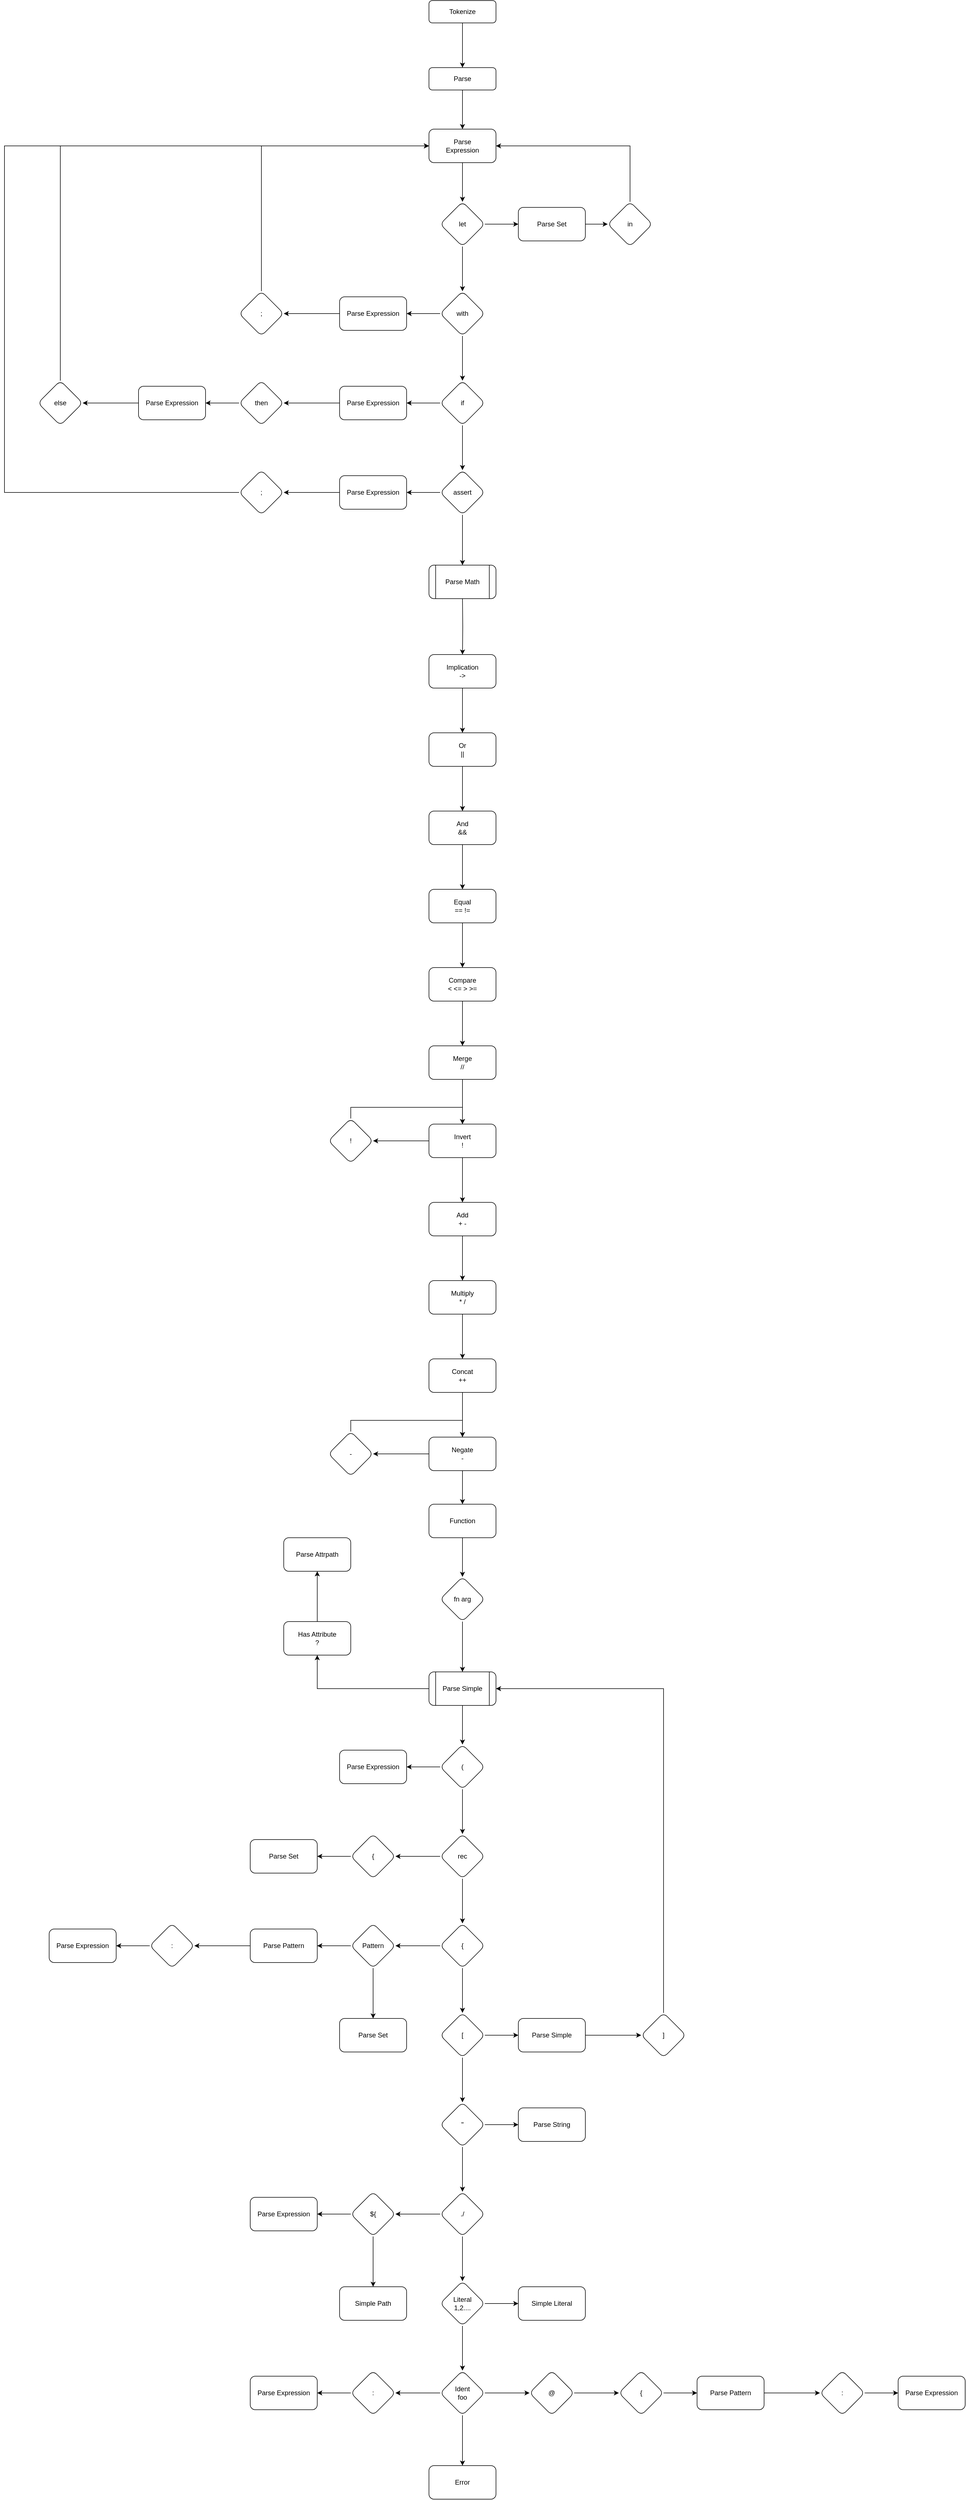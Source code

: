 <mxfile version="20.8.23" type="github">
  <diagram id="C5RBs43oDa-KdzZeNtuy" name="Page-1">
    <mxGraphModel dx="4924" dy="2511" grid="1" gridSize="10" guides="1" tooltips="1" connect="1" arrows="1" fold="1" page="1" pageScale="1" pageWidth="827" pageHeight="1169" math="0" shadow="0">
      <root>
        <mxCell id="WIyWlLk6GJQsqaUBKTNV-0" />
        <mxCell id="WIyWlLk6GJQsqaUBKTNV-1" parent="WIyWlLk6GJQsqaUBKTNV-0" />
        <mxCell id="OAtfLoV_w9L5yR1JuEwu-3" value="" style="edgeStyle=orthogonalEdgeStyle;rounded=0;orthogonalLoop=1;jettySize=auto;html=1;" edge="1" parent="WIyWlLk6GJQsqaUBKTNV-1" source="WIyWlLk6GJQsqaUBKTNV-3" target="OAtfLoV_w9L5yR1JuEwu-2">
          <mxGeometry relative="1" as="geometry" />
        </mxCell>
        <mxCell id="WIyWlLk6GJQsqaUBKTNV-3" value="Tokenize" style="rounded=1;whiteSpace=wrap;html=1;fontSize=12;glass=0;strokeWidth=1;shadow=0;" parent="WIyWlLk6GJQsqaUBKTNV-1" vertex="1">
          <mxGeometry x="160" y="80" width="120" height="40" as="geometry" />
        </mxCell>
        <mxCell id="OAtfLoV_w9L5yR1JuEwu-5" value="" style="edgeStyle=orthogonalEdgeStyle;rounded=0;orthogonalLoop=1;jettySize=auto;html=1;" edge="1" parent="WIyWlLk6GJQsqaUBKTNV-1" source="OAtfLoV_w9L5yR1JuEwu-2" target="OAtfLoV_w9L5yR1JuEwu-4">
          <mxGeometry relative="1" as="geometry" />
        </mxCell>
        <mxCell id="OAtfLoV_w9L5yR1JuEwu-2" value="Parse" style="rounded=1;whiteSpace=wrap;html=1;fontSize=12;glass=0;strokeWidth=1;shadow=0;" vertex="1" parent="WIyWlLk6GJQsqaUBKTNV-1">
          <mxGeometry x="160" y="200" width="120" height="40" as="geometry" />
        </mxCell>
        <mxCell id="OAtfLoV_w9L5yR1JuEwu-13" value="" style="edgeStyle=orthogonalEdgeStyle;rounded=0;orthogonalLoop=1;jettySize=auto;html=1;" edge="1" parent="WIyWlLk6GJQsqaUBKTNV-1" source="OAtfLoV_w9L5yR1JuEwu-4" target="OAtfLoV_w9L5yR1JuEwu-12">
          <mxGeometry relative="1" as="geometry" />
        </mxCell>
        <mxCell id="OAtfLoV_w9L5yR1JuEwu-4" value="&lt;div&gt;Parse &lt;br&gt;&lt;/div&gt;&lt;div&gt;Expression&lt;/div&gt;" style="rounded=1;whiteSpace=wrap;html=1;glass=0;strokeWidth=1;shadow=0;" vertex="1" parent="WIyWlLk6GJQsqaUBKTNV-1">
          <mxGeometry x="160" y="310" width="120" height="60" as="geometry" />
        </mxCell>
        <mxCell id="OAtfLoV_w9L5yR1JuEwu-15" value="" style="edgeStyle=orthogonalEdgeStyle;rounded=0;orthogonalLoop=1;jettySize=auto;html=1;" edge="1" parent="WIyWlLk6GJQsqaUBKTNV-1" source="OAtfLoV_w9L5yR1JuEwu-12" target="OAtfLoV_w9L5yR1JuEwu-14">
          <mxGeometry relative="1" as="geometry" />
        </mxCell>
        <mxCell id="OAtfLoV_w9L5yR1JuEwu-22" value="" style="edgeStyle=orthogonalEdgeStyle;rounded=0;orthogonalLoop=1;jettySize=auto;html=1;" edge="1" parent="WIyWlLk6GJQsqaUBKTNV-1" source="OAtfLoV_w9L5yR1JuEwu-12" target="OAtfLoV_w9L5yR1JuEwu-21">
          <mxGeometry relative="1" as="geometry" />
        </mxCell>
        <mxCell id="OAtfLoV_w9L5yR1JuEwu-12" value="let" style="rhombus;whiteSpace=wrap;html=1;rounded=1;glass=0;strokeWidth=1;shadow=0;" vertex="1" parent="WIyWlLk6GJQsqaUBKTNV-1">
          <mxGeometry x="180" y="440" width="80" height="80" as="geometry" />
        </mxCell>
        <mxCell id="OAtfLoV_w9L5yR1JuEwu-17" value="" style="edgeStyle=orthogonalEdgeStyle;rounded=0;orthogonalLoop=1;jettySize=auto;html=1;" edge="1" parent="WIyWlLk6GJQsqaUBKTNV-1" source="OAtfLoV_w9L5yR1JuEwu-14" target="OAtfLoV_w9L5yR1JuEwu-16">
          <mxGeometry relative="1" as="geometry" />
        </mxCell>
        <mxCell id="OAtfLoV_w9L5yR1JuEwu-14" value="Parse Set" style="rounded=1;whiteSpace=wrap;html=1;glass=0;strokeWidth=1;shadow=0;" vertex="1" parent="WIyWlLk6GJQsqaUBKTNV-1">
          <mxGeometry x="320" y="450" width="120" height="60" as="geometry" />
        </mxCell>
        <mxCell id="OAtfLoV_w9L5yR1JuEwu-20" style="edgeStyle=orthogonalEdgeStyle;rounded=0;orthogonalLoop=1;jettySize=auto;html=1;entryX=1;entryY=0.5;entryDx=0;entryDy=0;" edge="1" parent="WIyWlLk6GJQsqaUBKTNV-1" source="OAtfLoV_w9L5yR1JuEwu-16" target="OAtfLoV_w9L5yR1JuEwu-4">
          <mxGeometry relative="1" as="geometry">
            <Array as="points">
              <mxPoint x="520" y="340" />
            </Array>
          </mxGeometry>
        </mxCell>
        <mxCell id="OAtfLoV_w9L5yR1JuEwu-16" value="in" style="rhombus;whiteSpace=wrap;html=1;rounded=1;glass=0;strokeWidth=1;shadow=0;" vertex="1" parent="WIyWlLk6GJQsqaUBKTNV-1">
          <mxGeometry x="480" y="440" width="80" height="80" as="geometry" />
        </mxCell>
        <mxCell id="OAtfLoV_w9L5yR1JuEwu-25" value="" style="edgeStyle=orthogonalEdgeStyle;rounded=0;orthogonalLoop=1;jettySize=auto;html=1;" edge="1" parent="WIyWlLk6GJQsqaUBKTNV-1" source="OAtfLoV_w9L5yR1JuEwu-21" target="OAtfLoV_w9L5yR1JuEwu-24">
          <mxGeometry relative="1" as="geometry" />
        </mxCell>
        <mxCell id="OAtfLoV_w9L5yR1JuEwu-30" value="" style="edgeStyle=orthogonalEdgeStyle;rounded=0;orthogonalLoop=1;jettySize=auto;html=1;" edge="1" parent="WIyWlLk6GJQsqaUBKTNV-1" source="OAtfLoV_w9L5yR1JuEwu-21" target="OAtfLoV_w9L5yR1JuEwu-29">
          <mxGeometry relative="1" as="geometry" />
        </mxCell>
        <mxCell id="OAtfLoV_w9L5yR1JuEwu-21" value="with" style="rhombus;whiteSpace=wrap;html=1;rounded=1;glass=0;strokeWidth=1;shadow=0;" vertex="1" parent="WIyWlLk6GJQsqaUBKTNV-1">
          <mxGeometry x="180" y="600" width="80" height="80" as="geometry" />
        </mxCell>
        <mxCell id="OAtfLoV_w9L5yR1JuEwu-27" value="" style="edgeStyle=orthogonalEdgeStyle;rounded=0;orthogonalLoop=1;jettySize=auto;html=1;" edge="1" parent="WIyWlLk6GJQsqaUBKTNV-1" source="OAtfLoV_w9L5yR1JuEwu-24" target="OAtfLoV_w9L5yR1JuEwu-26">
          <mxGeometry relative="1" as="geometry" />
        </mxCell>
        <mxCell id="OAtfLoV_w9L5yR1JuEwu-24" value="Parse Expression" style="rounded=1;whiteSpace=wrap;html=1;glass=0;strokeWidth=1;shadow=0;" vertex="1" parent="WIyWlLk6GJQsqaUBKTNV-1">
          <mxGeometry y="610" width="120" height="60" as="geometry" />
        </mxCell>
        <mxCell id="OAtfLoV_w9L5yR1JuEwu-28" style="edgeStyle=orthogonalEdgeStyle;rounded=0;orthogonalLoop=1;jettySize=auto;html=1;entryX=0;entryY=0.5;entryDx=0;entryDy=0;" edge="1" parent="WIyWlLk6GJQsqaUBKTNV-1" source="OAtfLoV_w9L5yR1JuEwu-26" target="OAtfLoV_w9L5yR1JuEwu-4">
          <mxGeometry relative="1" as="geometry">
            <Array as="points">
              <mxPoint x="-140" y="340" />
            </Array>
          </mxGeometry>
        </mxCell>
        <mxCell id="OAtfLoV_w9L5yR1JuEwu-26" value=";" style="rhombus;whiteSpace=wrap;html=1;rounded=1;glass=0;strokeWidth=1;shadow=0;" vertex="1" parent="WIyWlLk6GJQsqaUBKTNV-1">
          <mxGeometry x="-180" y="600" width="80" height="80" as="geometry" />
        </mxCell>
        <mxCell id="OAtfLoV_w9L5yR1JuEwu-32" value="" style="edgeStyle=orthogonalEdgeStyle;rounded=0;orthogonalLoop=1;jettySize=auto;html=1;" edge="1" parent="WIyWlLk6GJQsqaUBKTNV-1" source="OAtfLoV_w9L5yR1JuEwu-29" target="OAtfLoV_w9L5yR1JuEwu-31">
          <mxGeometry relative="1" as="geometry" />
        </mxCell>
        <mxCell id="OAtfLoV_w9L5yR1JuEwu-41" value="" style="edgeStyle=orthogonalEdgeStyle;rounded=0;orthogonalLoop=1;jettySize=auto;html=1;" edge="1" parent="WIyWlLk6GJQsqaUBKTNV-1" source="OAtfLoV_w9L5yR1JuEwu-29" target="OAtfLoV_w9L5yR1JuEwu-40">
          <mxGeometry relative="1" as="geometry" />
        </mxCell>
        <mxCell id="OAtfLoV_w9L5yR1JuEwu-29" value="if" style="rhombus;whiteSpace=wrap;html=1;rounded=1;glass=0;strokeWidth=1;shadow=0;" vertex="1" parent="WIyWlLk6GJQsqaUBKTNV-1">
          <mxGeometry x="180" y="760" width="80" height="80" as="geometry" />
        </mxCell>
        <mxCell id="OAtfLoV_w9L5yR1JuEwu-34" value="" style="edgeStyle=orthogonalEdgeStyle;rounded=0;orthogonalLoop=1;jettySize=auto;html=1;" edge="1" parent="WIyWlLk6GJQsqaUBKTNV-1" source="OAtfLoV_w9L5yR1JuEwu-31" target="OAtfLoV_w9L5yR1JuEwu-33">
          <mxGeometry relative="1" as="geometry" />
        </mxCell>
        <mxCell id="OAtfLoV_w9L5yR1JuEwu-31" value="Parse Expression" style="whiteSpace=wrap;html=1;rounded=1;glass=0;strokeWidth=1;shadow=0;" vertex="1" parent="WIyWlLk6GJQsqaUBKTNV-1">
          <mxGeometry y="770" width="120" height="60" as="geometry" />
        </mxCell>
        <mxCell id="OAtfLoV_w9L5yR1JuEwu-36" value="" style="edgeStyle=orthogonalEdgeStyle;rounded=0;orthogonalLoop=1;jettySize=auto;html=1;" edge="1" parent="WIyWlLk6GJQsqaUBKTNV-1" source="OAtfLoV_w9L5yR1JuEwu-33" target="OAtfLoV_w9L5yR1JuEwu-35">
          <mxGeometry relative="1" as="geometry" />
        </mxCell>
        <mxCell id="OAtfLoV_w9L5yR1JuEwu-33" value="then" style="rhombus;whiteSpace=wrap;html=1;rounded=1;glass=0;strokeWidth=1;shadow=0;" vertex="1" parent="WIyWlLk6GJQsqaUBKTNV-1">
          <mxGeometry x="-180" y="760" width="80" height="80" as="geometry" />
        </mxCell>
        <mxCell id="OAtfLoV_w9L5yR1JuEwu-38" value="" style="edgeStyle=orthogonalEdgeStyle;rounded=0;orthogonalLoop=1;jettySize=auto;html=1;" edge="1" parent="WIyWlLk6GJQsqaUBKTNV-1" source="OAtfLoV_w9L5yR1JuEwu-35" target="OAtfLoV_w9L5yR1JuEwu-37">
          <mxGeometry relative="1" as="geometry" />
        </mxCell>
        <mxCell id="OAtfLoV_w9L5yR1JuEwu-35" value="Parse Expression" style="rounded=1;whiteSpace=wrap;html=1;glass=0;strokeWidth=1;shadow=0;" vertex="1" parent="WIyWlLk6GJQsqaUBKTNV-1">
          <mxGeometry x="-360" y="770" width="120" height="60" as="geometry" />
        </mxCell>
        <mxCell id="OAtfLoV_w9L5yR1JuEwu-39" style="edgeStyle=orthogonalEdgeStyle;rounded=0;orthogonalLoop=1;jettySize=auto;html=1;entryX=0;entryY=0.5;entryDx=0;entryDy=0;" edge="1" parent="WIyWlLk6GJQsqaUBKTNV-1" source="OAtfLoV_w9L5yR1JuEwu-37" target="OAtfLoV_w9L5yR1JuEwu-4">
          <mxGeometry relative="1" as="geometry">
            <Array as="points">
              <mxPoint x="-500" y="340" />
            </Array>
          </mxGeometry>
        </mxCell>
        <mxCell id="OAtfLoV_w9L5yR1JuEwu-37" value="&lt;div&gt;else&lt;/div&gt;" style="rhombus;whiteSpace=wrap;html=1;rounded=1;glass=0;strokeWidth=1;shadow=0;" vertex="1" parent="WIyWlLk6GJQsqaUBKTNV-1">
          <mxGeometry x="-540" y="760" width="80" height="80" as="geometry" />
        </mxCell>
        <mxCell id="OAtfLoV_w9L5yR1JuEwu-43" value="" style="edgeStyle=orthogonalEdgeStyle;rounded=0;orthogonalLoop=1;jettySize=auto;html=1;" edge="1" parent="WIyWlLk6GJQsqaUBKTNV-1" source="OAtfLoV_w9L5yR1JuEwu-40" target="OAtfLoV_w9L5yR1JuEwu-42">
          <mxGeometry relative="1" as="geometry" />
        </mxCell>
        <mxCell id="OAtfLoV_w9L5yR1JuEwu-52" value="" style="edgeStyle=orthogonalEdgeStyle;rounded=0;orthogonalLoop=1;jettySize=auto;html=1;" edge="1" parent="WIyWlLk6GJQsqaUBKTNV-1" source="OAtfLoV_w9L5yR1JuEwu-40" target="OAtfLoV_w9L5yR1JuEwu-51">
          <mxGeometry relative="1" as="geometry" />
        </mxCell>
        <mxCell id="OAtfLoV_w9L5yR1JuEwu-40" value="assert" style="rhombus;whiteSpace=wrap;html=1;rounded=1;glass=0;strokeWidth=1;shadow=0;" vertex="1" parent="WIyWlLk6GJQsqaUBKTNV-1">
          <mxGeometry x="180" y="920" width="80" height="80" as="geometry" />
        </mxCell>
        <mxCell id="OAtfLoV_w9L5yR1JuEwu-45" value="" style="edgeStyle=orthogonalEdgeStyle;rounded=0;orthogonalLoop=1;jettySize=auto;html=1;" edge="1" parent="WIyWlLk6GJQsqaUBKTNV-1" source="OAtfLoV_w9L5yR1JuEwu-42" target="OAtfLoV_w9L5yR1JuEwu-44">
          <mxGeometry relative="1" as="geometry" />
        </mxCell>
        <mxCell id="OAtfLoV_w9L5yR1JuEwu-42" value="Parse Expression" style="whiteSpace=wrap;html=1;rounded=1;glass=0;strokeWidth=1;shadow=0;" vertex="1" parent="WIyWlLk6GJQsqaUBKTNV-1">
          <mxGeometry y="930" width="120" height="60" as="geometry" />
        </mxCell>
        <mxCell id="OAtfLoV_w9L5yR1JuEwu-46" style="edgeStyle=orthogonalEdgeStyle;rounded=0;orthogonalLoop=1;jettySize=auto;html=1;entryX=0;entryY=0.5;entryDx=0;entryDy=0;" edge="1" parent="WIyWlLk6GJQsqaUBKTNV-1" source="OAtfLoV_w9L5yR1JuEwu-44" target="OAtfLoV_w9L5yR1JuEwu-4">
          <mxGeometry relative="1" as="geometry">
            <Array as="points">
              <mxPoint x="-600" y="960" />
              <mxPoint x="-600" y="340" />
            </Array>
          </mxGeometry>
        </mxCell>
        <mxCell id="OAtfLoV_w9L5yR1JuEwu-44" value=";" style="rhombus;whiteSpace=wrap;html=1;rounded=1;glass=0;strokeWidth=1;shadow=0;" vertex="1" parent="WIyWlLk6GJQsqaUBKTNV-1">
          <mxGeometry x="-180" y="920" width="80" height="80" as="geometry" />
        </mxCell>
        <mxCell id="OAtfLoV_w9L5yR1JuEwu-50" value="" style="edgeStyle=orthogonalEdgeStyle;rounded=0;orthogonalLoop=1;jettySize=auto;html=1;" edge="1" parent="WIyWlLk6GJQsqaUBKTNV-1" target="OAtfLoV_w9L5yR1JuEwu-49">
          <mxGeometry relative="1" as="geometry">
            <mxPoint x="220" y="1150" as="sourcePoint" />
          </mxGeometry>
        </mxCell>
        <mxCell id="OAtfLoV_w9L5yR1JuEwu-54" value="" style="edgeStyle=orthogonalEdgeStyle;rounded=0;orthogonalLoop=1;jettySize=auto;html=1;" edge="1" parent="WIyWlLk6GJQsqaUBKTNV-1" source="OAtfLoV_w9L5yR1JuEwu-49" target="OAtfLoV_w9L5yR1JuEwu-53">
          <mxGeometry relative="1" as="geometry" />
        </mxCell>
        <mxCell id="OAtfLoV_w9L5yR1JuEwu-49" value="Implication&lt;br&gt;-&amp;gt;" style="whiteSpace=wrap;html=1;rounded=1;glass=0;strokeWidth=1;shadow=0;" vertex="1" parent="WIyWlLk6GJQsqaUBKTNV-1">
          <mxGeometry x="160" y="1250" width="120" height="60" as="geometry" />
        </mxCell>
        <mxCell id="OAtfLoV_w9L5yR1JuEwu-51" value="Parse Math" style="shape=process;whiteSpace=wrap;html=1;backgroundOutline=1;rounded=1;glass=0;strokeWidth=1;shadow=0;" vertex="1" parent="WIyWlLk6GJQsqaUBKTNV-1">
          <mxGeometry x="160" y="1090" width="120" height="60" as="geometry" />
        </mxCell>
        <mxCell id="OAtfLoV_w9L5yR1JuEwu-56" value="" style="edgeStyle=orthogonalEdgeStyle;rounded=0;orthogonalLoop=1;jettySize=auto;html=1;" edge="1" parent="WIyWlLk6GJQsqaUBKTNV-1" source="OAtfLoV_w9L5yR1JuEwu-53" target="OAtfLoV_w9L5yR1JuEwu-55">
          <mxGeometry relative="1" as="geometry" />
        </mxCell>
        <mxCell id="OAtfLoV_w9L5yR1JuEwu-53" value="Or&lt;br&gt;||" style="whiteSpace=wrap;html=1;rounded=1;glass=0;strokeWidth=1;shadow=0;" vertex="1" parent="WIyWlLk6GJQsqaUBKTNV-1">
          <mxGeometry x="160" y="1390" width="120" height="60" as="geometry" />
        </mxCell>
        <mxCell id="OAtfLoV_w9L5yR1JuEwu-58" value="" style="edgeStyle=orthogonalEdgeStyle;rounded=0;orthogonalLoop=1;jettySize=auto;html=1;" edge="1" parent="WIyWlLk6GJQsqaUBKTNV-1" source="OAtfLoV_w9L5yR1JuEwu-55" target="OAtfLoV_w9L5yR1JuEwu-57">
          <mxGeometry relative="1" as="geometry" />
        </mxCell>
        <mxCell id="OAtfLoV_w9L5yR1JuEwu-55" value="And&lt;br&gt;&amp;amp;&amp;amp;" style="whiteSpace=wrap;html=1;rounded=1;glass=0;strokeWidth=1;shadow=0;" vertex="1" parent="WIyWlLk6GJQsqaUBKTNV-1">
          <mxGeometry x="160" y="1530" width="120" height="60" as="geometry" />
        </mxCell>
        <mxCell id="OAtfLoV_w9L5yR1JuEwu-60" value="" style="edgeStyle=orthogonalEdgeStyle;rounded=0;orthogonalLoop=1;jettySize=auto;html=1;" edge="1" parent="WIyWlLk6GJQsqaUBKTNV-1" source="OAtfLoV_w9L5yR1JuEwu-57" target="OAtfLoV_w9L5yR1JuEwu-59">
          <mxGeometry relative="1" as="geometry" />
        </mxCell>
        <mxCell id="OAtfLoV_w9L5yR1JuEwu-57" value="Equal&lt;br&gt;== !=" style="whiteSpace=wrap;html=1;rounded=1;glass=0;strokeWidth=1;shadow=0;" vertex="1" parent="WIyWlLk6GJQsqaUBKTNV-1">
          <mxGeometry x="160" y="1670" width="120" height="60" as="geometry" />
        </mxCell>
        <mxCell id="OAtfLoV_w9L5yR1JuEwu-62" value="" style="edgeStyle=orthogonalEdgeStyle;rounded=0;orthogonalLoop=1;jettySize=auto;html=1;" edge="1" parent="WIyWlLk6GJQsqaUBKTNV-1" source="OAtfLoV_w9L5yR1JuEwu-59" target="OAtfLoV_w9L5yR1JuEwu-61">
          <mxGeometry relative="1" as="geometry" />
        </mxCell>
        <mxCell id="OAtfLoV_w9L5yR1JuEwu-59" value="&lt;div&gt;Compare&lt;/div&gt;&lt;div&gt;&amp;lt; &amp;lt;= &amp;gt; &amp;gt;=&lt;br&gt;&lt;/div&gt;" style="whiteSpace=wrap;html=1;rounded=1;glass=0;strokeWidth=1;shadow=0;" vertex="1" parent="WIyWlLk6GJQsqaUBKTNV-1">
          <mxGeometry x="160" y="1810" width="120" height="60" as="geometry" />
        </mxCell>
        <mxCell id="OAtfLoV_w9L5yR1JuEwu-64" value="" style="edgeStyle=orthogonalEdgeStyle;rounded=0;orthogonalLoop=1;jettySize=auto;html=1;" edge="1" parent="WIyWlLk6GJQsqaUBKTNV-1" source="OAtfLoV_w9L5yR1JuEwu-61" target="OAtfLoV_w9L5yR1JuEwu-63">
          <mxGeometry relative="1" as="geometry" />
        </mxCell>
        <mxCell id="OAtfLoV_w9L5yR1JuEwu-61" value="Merge&lt;br&gt;//" style="whiteSpace=wrap;html=1;rounded=1;glass=0;strokeWidth=1;shadow=0;" vertex="1" parent="WIyWlLk6GJQsqaUBKTNV-1">
          <mxGeometry x="160" y="1950" width="120" height="60" as="geometry" />
        </mxCell>
        <mxCell id="OAtfLoV_w9L5yR1JuEwu-66" value="" style="edgeStyle=orthogonalEdgeStyle;rounded=0;orthogonalLoop=1;jettySize=auto;html=1;" edge="1" parent="WIyWlLk6GJQsqaUBKTNV-1" source="OAtfLoV_w9L5yR1JuEwu-63" target="OAtfLoV_w9L5yR1JuEwu-65">
          <mxGeometry relative="1" as="geometry" />
        </mxCell>
        <mxCell id="OAtfLoV_w9L5yR1JuEwu-69" value="" style="edgeStyle=orthogonalEdgeStyle;rounded=0;orthogonalLoop=1;jettySize=auto;html=1;" edge="1" parent="WIyWlLk6GJQsqaUBKTNV-1" source="OAtfLoV_w9L5yR1JuEwu-63" target="OAtfLoV_w9L5yR1JuEwu-68">
          <mxGeometry relative="1" as="geometry" />
        </mxCell>
        <mxCell id="OAtfLoV_w9L5yR1JuEwu-63" value="&lt;div&gt;Invert&lt;/div&gt;&lt;div&gt;!&lt;br&gt;&lt;/div&gt;" style="whiteSpace=wrap;html=1;rounded=1;glass=0;strokeWidth=1;shadow=0;" vertex="1" parent="WIyWlLk6GJQsqaUBKTNV-1">
          <mxGeometry x="160" y="2090" width="120" height="60" as="geometry" />
        </mxCell>
        <mxCell id="OAtfLoV_w9L5yR1JuEwu-67" style="edgeStyle=orthogonalEdgeStyle;rounded=0;orthogonalLoop=1;jettySize=auto;html=1;entryX=0.5;entryY=0;entryDx=0;entryDy=0;" edge="1" parent="WIyWlLk6GJQsqaUBKTNV-1" source="OAtfLoV_w9L5yR1JuEwu-65" target="OAtfLoV_w9L5yR1JuEwu-63">
          <mxGeometry relative="1" as="geometry">
            <Array as="points">
              <mxPoint x="20" y="2060" />
              <mxPoint x="220" y="2060" />
            </Array>
          </mxGeometry>
        </mxCell>
        <mxCell id="OAtfLoV_w9L5yR1JuEwu-65" value="!" style="rhombus;whiteSpace=wrap;html=1;rounded=1;glass=0;strokeWidth=1;shadow=0;" vertex="1" parent="WIyWlLk6GJQsqaUBKTNV-1">
          <mxGeometry x="-20" y="2080" width="80" height="80" as="geometry" />
        </mxCell>
        <mxCell id="OAtfLoV_w9L5yR1JuEwu-71" value="" style="edgeStyle=orthogonalEdgeStyle;rounded=0;orthogonalLoop=1;jettySize=auto;html=1;" edge="1" parent="WIyWlLk6GJQsqaUBKTNV-1" source="OAtfLoV_w9L5yR1JuEwu-68" target="OAtfLoV_w9L5yR1JuEwu-70">
          <mxGeometry relative="1" as="geometry" />
        </mxCell>
        <mxCell id="OAtfLoV_w9L5yR1JuEwu-68" value="Add&lt;br&gt;+ -" style="whiteSpace=wrap;html=1;rounded=1;glass=0;strokeWidth=1;shadow=0;" vertex="1" parent="WIyWlLk6GJQsqaUBKTNV-1">
          <mxGeometry x="160" y="2230" width="120" height="60" as="geometry" />
        </mxCell>
        <mxCell id="OAtfLoV_w9L5yR1JuEwu-73" value="" style="edgeStyle=orthogonalEdgeStyle;rounded=0;orthogonalLoop=1;jettySize=auto;html=1;" edge="1" parent="WIyWlLk6GJQsqaUBKTNV-1" source="OAtfLoV_w9L5yR1JuEwu-70" target="OAtfLoV_w9L5yR1JuEwu-72">
          <mxGeometry relative="1" as="geometry" />
        </mxCell>
        <mxCell id="OAtfLoV_w9L5yR1JuEwu-70" value="Multiply&lt;br&gt;* /" style="whiteSpace=wrap;html=1;rounded=1;glass=0;strokeWidth=1;shadow=0;" vertex="1" parent="WIyWlLk6GJQsqaUBKTNV-1">
          <mxGeometry x="160" y="2370" width="120" height="60" as="geometry" />
        </mxCell>
        <mxCell id="OAtfLoV_w9L5yR1JuEwu-79" value="" style="edgeStyle=orthogonalEdgeStyle;rounded=0;orthogonalLoop=1;jettySize=auto;html=1;" edge="1" parent="WIyWlLk6GJQsqaUBKTNV-1" source="OAtfLoV_w9L5yR1JuEwu-72" target="OAtfLoV_w9L5yR1JuEwu-78">
          <mxGeometry relative="1" as="geometry" />
        </mxCell>
        <mxCell id="OAtfLoV_w9L5yR1JuEwu-72" value="Concat&lt;br&gt;++" style="whiteSpace=wrap;html=1;rounded=1;glass=0;strokeWidth=1;shadow=0;" vertex="1" parent="WIyWlLk6GJQsqaUBKTNV-1">
          <mxGeometry x="160" y="2510" width="120" height="60" as="geometry" />
        </mxCell>
        <mxCell id="OAtfLoV_w9L5yR1JuEwu-77" value="" style="edgeStyle=orthogonalEdgeStyle;rounded=0;orthogonalLoop=1;jettySize=auto;html=1;" edge="1" parent="WIyWlLk6GJQsqaUBKTNV-1" source="OAtfLoV_w9L5yR1JuEwu-74" target="OAtfLoV_w9L5yR1JuEwu-76">
          <mxGeometry relative="1" as="geometry" />
        </mxCell>
        <mxCell id="OAtfLoV_w9L5yR1JuEwu-74" value="Has Attribute&lt;br&gt;?" style="whiteSpace=wrap;html=1;rounded=1;glass=0;strokeWidth=1;shadow=0;" vertex="1" parent="WIyWlLk6GJQsqaUBKTNV-1">
          <mxGeometry x="-100" y="2980" width="120" height="60" as="geometry" />
        </mxCell>
        <mxCell id="OAtfLoV_w9L5yR1JuEwu-76" value="Parse Attrpath" style="whiteSpace=wrap;html=1;rounded=1;glass=0;strokeWidth=1;shadow=0;" vertex="1" parent="WIyWlLk6GJQsqaUBKTNV-1">
          <mxGeometry x="-100" y="2830" width="120" height="60" as="geometry" />
        </mxCell>
        <mxCell id="OAtfLoV_w9L5yR1JuEwu-81" value="" style="edgeStyle=orthogonalEdgeStyle;rounded=0;orthogonalLoop=1;jettySize=auto;html=1;" edge="1" parent="WIyWlLk6GJQsqaUBKTNV-1" source="OAtfLoV_w9L5yR1JuEwu-78" target="OAtfLoV_w9L5yR1JuEwu-80">
          <mxGeometry relative="1" as="geometry" />
        </mxCell>
        <mxCell id="OAtfLoV_w9L5yR1JuEwu-84" value="" style="edgeStyle=orthogonalEdgeStyle;rounded=0;orthogonalLoop=1;jettySize=auto;html=1;" edge="1" parent="WIyWlLk6GJQsqaUBKTNV-1" source="OAtfLoV_w9L5yR1JuEwu-78" target="OAtfLoV_w9L5yR1JuEwu-83">
          <mxGeometry relative="1" as="geometry" />
        </mxCell>
        <mxCell id="OAtfLoV_w9L5yR1JuEwu-78" value="Negate&lt;br&gt;- " style="whiteSpace=wrap;html=1;rounded=1;glass=0;strokeWidth=1;shadow=0;" vertex="1" parent="WIyWlLk6GJQsqaUBKTNV-1">
          <mxGeometry x="160" y="2650" width="120" height="60" as="geometry" />
        </mxCell>
        <mxCell id="OAtfLoV_w9L5yR1JuEwu-82" style="edgeStyle=orthogonalEdgeStyle;rounded=0;orthogonalLoop=1;jettySize=auto;html=1;entryX=0.5;entryY=0;entryDx=0;entryDy=0;" edge="1" parent="WIyWlLk6GJQsqaUBKTNV-1" source="OAtfLoV_w9L5yR1JuEwu-80" target="OAtfLoV_w9L5yR1JuEwu-78">
          <mxGeometry relative="1" as="geometry">
            <Array as="points">
              <mxPoint x="20" y="2620" />
              <mxPoint x="220" y="2620" />
            </Array>
          </mxGeometry>
        </mxCell>
        <mxCell id="OAtfLoV_w9L5yR1JuEwu-80" value="-" style="rhombus;whiteSpace=wrap;html=1;rounded=1;glass=0;strokeWidth=1;shadow=0;" vertex="1" parent="WIyWlLk6GJQsqaUBKTNV-1">
          <mxGeometry x="-20" y="2640" width="80" height="80" as="geometry" />
        </mxCell>
        <mxCell id="OAtfLoV_w9L5yR1JuEwu-92" value="" style="edgeStyle=orthogonalEdgeStyle;rounded=0;orthogonalLoop=1;jettySize=auto;html=1;" edge="1" parent="WIyWlLk6GJQsqaUBKTNV-1" source="OAtfLoV_w9L5yR1JuEwu-83" target="OAtfLoV_w9L5yR1JuEwu-91">
          <mxGeometry relative="1" as="geometry" />
        </mxCell>
        <mxCell id="OAtfLoV_w9L5yR1JuEwu-83" value="Function" style="whiteSpace=wrap;html=1;rounded=1;glass=0;strokeWidth=1;shadow=0;" vertex="1" parent="WIyWlLk6GJQsqaUBKTNV-1">
          <mxGeometry x="160" y="2770" width="120" height="60" as="geometry" />
        </mxCell>
        <mxCell id="OAtfLoV_w9L5yR1JuEwu-94" value="" style="edgeStyle=orthogonalEdgeStyle;rounded=0;orthogonalLoop=1;jettySize=auto;html=1;" edge="1" parent="WIyWlLk6GJQsqaUBKTNV-1" source="OAtfLoV_w9L5yR1JuEwu-91" target="OAtfLoV_w9L5yR1JuEwu-93">
          <mxGeometry relative="1" as="geometry" />
        </mxCell>
        <mxCell id="OAtfLoV_w9L5yR1JuEwu-91" value="&lt;div&gt;fn arg&lt;/div&gt;" style="rhombus;whiteSpace=wrap;html=1;rounded=1;glass=0;strokeWidth=1;shadow=0;" vertex="1" parent="WIyWlLk6GJQsqaUBKTNV-1">
          <mxGeometry x="180" y="2900" width="80" height="80" as="geometry" />
        </mxCell>
        <mxCell id="OAtfLoV_w9L5yR1JuEwu-95" style="edgeStyle=orthogonalEdgeStyle;rounded=0;orthogonalLoop=1;jettySize=auto;html=1;entryX=0.5;entryY=1;entryDx=0;entryDy=0;" edge="1" parent="WIyWlLk6GJQsqaUBKTNV-1" source="OAtfLoV_w9L5yR1JuEwu-93" target="OAtfLoV_w9L5yR1JuEwu-74">
          <mxGeometry relative="1" as="geometry" />
        </mxCell>
        <mxCell id="OAtfLoV_w9L5yR1JuEwu-97" value="" style="edgeStyle=orthogonalEdgeStyle;rounded=0;orthogonalLoop=1;jettySize=auto;html=1;" edge="1" parent="WIyWlLk6GJQsqaUBKTNV-1" source="OAtfLoV_w9L5yR1JuEwu-93" target="OAtfLoV_w9L5yR1JuEwu-96">
          <mxGeometry relative="1" as="geometry" />
        </mxCell>
        <mxCell id="OAtfLoV_w9L5yR1JuEwu-93" value="Parse Simple" style="shape=process;whiteSpace=wrap;html=1;backgroundOutline=1;rounded=1;glass=0;strokeWidth=1;shadow=0;" vertex="1" parent="WIyWlLk6GJQsqaUBKTNV-1">
          <mxGeometry x="160" y="3070" width="120" height="60" as="geometry" />
        </mxCell>
        <mxCell id="OAtfLoV_w9L5yR1JuEwu-99" value="" style="edgeStyle=orthogonalEdgeStyle;rounded=0;orthogonalLoop=1;jettySize=auto;html=1;" edge="1" parent="WIyWlLk6GJQsqaUBKTNV-1" source="OAtfLoV_w9L5yR1JuEwu-96" target="OAtfLoV_w9L5yR1JuEwu-98">
          <mxGeometry relative="1" as="geometry" />
        </mxCell>
        <mxCell id="OAtfLoV_w9L5yR1JuEwu-101" value="" style="edgeStyle=orthogonalEdgeStyle;rounded=0;orthogonalLoop=1;jettySize=auto;html=1;" edge="1" parent="WIyWlLk6GJQsqaUBKTNV-1" source="OAtfLoV_w9L5yR1JuEwu-96" target="OAtfLoV_w9L5yR1JuEwu-100">
          <mxGeometry relative="1" as="geometry" />
        </mxCell>
        <mxCell id="OAtfLoV_w9L5yR1JuEwu-96" value="(" style="rhombus;whiteSpace=wrap;html=1;rounded=1;glass=0;strokeWidth=1;shadow=0;" vertex="1" parent="WIyWlLk6GJQsqaUBKTNV-1">
          <mxGeometry x="180" y="3200" width="80" height="80" as="geometry" />
        </mxCell>
        <mxCell id="OAtfLoV_w9L5yR1JuEwu-98" value="Parse Expression" style="whiteSpace=wrap;html=1;rounded=1;glass=0;strokeWidth=1;shadow=0;" vertex="1" parent="WIyWlLk6GJQsqaUBKTNV-1">
          <mxGeometry y="3210" width="120" height="60" as="geometry" />
        </mxCell>
        <mxCell id="OAtfLoV_w9L5yR1JuEwu-103" value="" style="edgeStyle=orthogonalEdgeStyle;rounded=0;orthogonalLoop=1;jettySize=auto;html=1;" edge="1" parent="WIyWlLk6GJQsqaUBKTNV-1" source="OAtfLoV_w9L5yR1JuEwu-100" target="OAtfLoV_w9L5yR1JuEwu-102">
          <mxGeometry relative="1" as="geometry" />
        </mxCell>
        <mxCell id="OAtfLoV_w9L5yR1JuEwu-107" value="" style="edgeStyle=orthogonalEdgeStyle;rounded=0;orthogonalLoop=1;jettySize=auto;html=1;" edge="1" parent="WIyWlLk6GJQsqaUBKTNV-1" source="OAtfLoV_w9L5yR1JuEwu-100" target="OAtfLoV_w9L5yR1JuEwu-106">
          <mxGeometry relative="1" as="geometry" />
        </mxCell>
        <mxCell id="OAtfLoV_w9L5yR1JuEwu-100" value="rec" style="rhombus;whiteSpace=wrap;html=1;rounded=1;glass=0;strokeWidth=1;shadow=0;" vertex="1" parent="WIyWlLk6GJQsqaUBKTNV-1">
          <mxGeometry x="180" y="3360" width="80" height="80" as="geometry" />
        </mxCell>
        <mxCell id="OAtfLoV_w9L5yR1JuEwu-105" value="" style="edgeStyle=orthogonalEdgeStyle;rounded=0;orthogonalLoop=1;jettySize=auto;html=1;" edge="1" parent="WIyWlLk6GJQsqaUBKTNV-1" source="OAtfLoV_w9L5yR1JuEwu-102" target="OAtfLoV_w9L5yR1JuEwu-104">
          <mxGeometry relative="1" as="geometry" />
        </mxCell>
        <mxCell id="OAtfLoV_w9L5yR1JuEwu-102" value="{" style="rhombus;whiteSpace=wrap;html=1;rounded=1;glass=0;strokeWidth=1;shadow=0;" vertex="1" parent="WIyWlLk6GJQsqaUBKTNV-1">
          <mxGeometry x="20" y="3360" width="80" height="80" as="geometry" />
        </mxCell>
        <mxCell id="OAtfLoV_w9L5yR1JuEwu-104" value="Parse Set" style="whiteSpace=wrap;html=1;rounded=1;glass=0;strokeWidth=1;shadow=0;" vertex="1" parent="WIyWlLk6GJQsqaUBKTNV-1">
          <mxGeometry x="-160" y="3370" width="120" height="60" as="geometry" />
        </mxCell>
        <mxCell id="OAtfLoV_w9L5yR1JuEwu-109" value="" style="edgeStyle=orthogonalEdgeStyle;rounded=0;orthogonalLoop=1;jettySize=auto;html=1;" edge="1" parent="WIyWlLk6GJQsqaUBKTNV-1" source="OAtfLoV_w9L5yR1JuEwu-106" target="OAtfLoV_w9L5yR1JuEwu-108">
          <mxGeometry relative="1" as="geometry" />
        </mxCell>
        <mxCell id="OAtfLoV_w9L5yR1JuEwu-123" value="" style="edgeStyle=orthogonalEdgeStyle;rounded=0;orthogonalLoop=1;jettySize=auto;html=1;" edge="1" parent="WIyWlLk6GJQsqaUBKTNV-1" source="OAtfLoV_w9L5yR1JuEwu-106" target="OAtfLoV_w9L5yR1JuEwu-122">
          <mxGeometry relative="1" as="geometry" />
        </mxCell>
        <mxCell id="OAtfLoV_w9L5yR1JuEwu-106" value="{" style="rhombus;whiteSpace=wrap;html=1;rounded=1;glass=0;strokeWidth=1;shadow=0;" vertex="1" parent="WIyWlLk6GJQsqaUBKTNV-1">
          <mxGeometry x="180" y="3520" width="80" height="80" as="geometry" />
        </mxCell>
        <mxCell id="OAtfLoV_w9L5yR1JuEwu-111" value="" style="edgeStyle=orthogonalEdgeStyle;rounded=0;orthogonalLoop=1;jettySize=auto;html=1;" edge="1" parent="WIyWlLk6GJQsqaUBKTNV-1" source="OAtfLoV_w9L5yR1JuEwu-108" target="OAtfLoV_w9L5yR1JuEwu-110">
          <mxGeometry relative="1" as="geometry" />
        </mxCell>
        <mxCell id="OAtfLoV_w9L5yR1JuEwu-121" value="" style="edgeStyle=orthogonalEdgeStyle;rounded=0;orthogonalLoop=1;jettySize=auto;html=1;" edge="1" parent="WIyWlLk6GJQsqaUBKTNV-1" source="OAtfLoV_w9L5yR1JuEwu-108" target="OAtfLoV_w9L5yR1JuEwu-120">
          <mxGeometry relative="1" as="geometry" />
        </mxCell>
        <mxCell id="OAtfLoV_w9L5yR1JuEwu-108" value="Pattern" style="rhombus;whiteSpace=wrap;html=1;rounded=1;glass=0;strokeWidth=1;shadow=0;" vertex="1" parent="WIyWlLk6GJQsqaUBKTNV-1">
          <mxGeometry x="20" y="3520" width="80" height="80" as="geometry" />
        </mxCell>
        <mxCell id="OAtfLoV_w9L5yR1JuEwu-117" value="" style="edgeStyle=orthogonalEdgeStyle;rounded=0;orthogonalLoop=1;jettySize=auto;html=1;" edge="1" parent="WIyWlLk6GJQsqaUBKTNV-1" source="OAtfLoV_w9L5yR1JuEwu-110" target="OAtfLoV_w9L5yR1JuEwu-116">
          <mxGeometry relative="1" as="geometry" />
        </mxCell>
        <mxCell id="OAtfLoV_w9L5yR1JuEwu-110" value="Parse Pattern" style="rounded=1;whiteSpace=wrap;html=1;glass=0;strokeWidth=1;shadow=0;" vertex="1" parent="WIyWlLk6GJQsqaUBKTNV-1">
          <mxGeometry x="-160" y="3530" width="120" height="60" as="geometry" />
        </mxCell>
        <mxCell id="OAtfLoV_w9L5yR1JuEwu-119" value="" style="edgeStyle=orthogonalEdgeStyle;rounded=0;orthogonalLoop=1;jettySize=auto;html=1;" edge="1" parent="WIyWlLk6GJQsqaUBKTNV-1" source="OAtfLoV_w9L5yR1JuEwu-116" target="OAtfLoV_w9L5yR1JuEwu-118">
          <mxGeometry relative="1" as="geometry" />
        </mxCell>
        <mxCell id="OAtfLoV_w9L5yR1JuEwu-116" value=":" style="rhombus;whiteSpace=wrap;html=1;rounded=1;glass=0;strokeWidth=1;shadow=0;" vertex="1" parent="WIyWlLk6GJQsqaUBKTNV-1">
          <mxGeometry x="-340" y="3520" width="80" height="80" as="geometry" />
        </mxCell>
        <mxCell id="OAtfLoV_w9L5yR1JuEwu-118" value="Parse Expression" style="whiteSpace=wrap;html=1;rounded=1;glass=0;strokeWidth=1;shadow=0;" vertex="1" parent="WIyWlLk6GJQsqaUBKTNV-1">
          <mxGeometry x="-520" y="3530" width="120" height="60" as="geometry" />
        </mxCell>
        <mxCell id="OAtfLoV_w9L5yR1JuEwu-120" value="Parse Set" style="whiteSpace=wrap;html=1;rounded=1;glass=0;strokeWidth=1;shadow=0;" vertex="1" parent="WIyWlLk6GJQsqaUBKTNV-1">
          <mxGeometry y="3690" width="120" height="60" as="geometry" />
        </mxCell>
        <mxCell id="OAtfLoV_w9L5yR1JuEwu-125" value="" style="edgeStyle=orthogonalEdgeStyle;rounded=0;orthogonalLoop=1;jettySize=auto;html=1;" edge="1" parent="WIyWlLk6GJQsqaUBKTNV-1" source="OAtfLoV_w9L5yR1JuEwu-122" target="OAtfLoV_w9L5yR1JuEwu-124">
          <mxGeometry relative="1" as="geometry" />
        </mxCell>
        <mxCell id="OAtfLoV_w9L5yR1JuEwu-127" value="" style="edgeStyle=orthogonalEdgeStyle;rounded=0;orthogonalLoop=1;jettySize=auto;html=1;" edge="1" parent="WIyWlLk6GJQsqaUBKTNV-1" source="OAtfLoV_w9L5yR1JuEwu-122" target="OAtfLoV_w9L5yR1JuEwu-126">
          <mxGeometry relative="1" as="geometry" />
        </mxCell>
        <mxCell id="OAtfLoV_w9L5yR1JuEwu-122" value="[" style="rhombus;whiteSpace=wrap;html=1;rounded=1;glass=0;strokeWidth=1;shadow=0;" vertex="1" parent="WIyWlLk6GJQsqaUBKTNV-1">
          <mxGeometry x="180" y="3680" width="80" height="80" as="geometry" />
        </mxCell>
        <mxCell id="OAtfLoV_w9L5yR1JuEwu-131" value="" style="edgeStyle=orthogonalEdgeStyle;rounded=0;orthogonalLoop=1;jettySize=auto;html=1;" edge="1" parent="WIyWlLk6GJQsqaUBKTNV-1" source="OAtfLoV_w9L5yR1JuEwu-124" target="OAtfLoV_w9L5yR1JuEwu-130">
          <mxGeometry relative="1" as="geometry" />
        </mxCell>
        <mxCell id="OAtfLoV_w9L5yR1JuEwu-124" value="Parse Simple" style="whiteSpace=wrap;html=1;rounded=1;glass=0;strokeWidth=1;shadow=0;" vertex="1" parent="WIyWlLk6GJQsqaUBKTNV-1">
          <mxGeometry x="320" y="3690" width="120" height="60" as="geometry" />
        </mxCell>
        <mxCell id="OAtfLoV_w9L5yR1JuEwu-129" value="" style="edgeStyle=orthogonalEdgeStyle;rounded=0;orthogonalLoop=1;jettySize=auto;html=1;" edge="1" parent="WIyWlLk6GJQsqaUBKTNV-1" source="OAtfLoV_w9L5yR1JuEwu-126" target="OAtfLoV_w9L5yR1JuEwu-128">
          <mxGeometry relative="1" as="geometry" />
        </mxCell>
        <mxCell id="OAtfLoV_w9L5yR1JuEwu-134" value="" style="edgeStyle=orthogonalEdgeStyle;rounded=0;orthogonalLoop=1;jettySize=auto;html=1;" edge="1" parent="WIyWlLk6GJQsqaUBKTNV-1" source="OAtfLoV_w9L5yR1JuEwu-126" target="OAtfLoV_w9L5yR1JuEwu-133">
          <mxGeometry relative="1" as="geometry" />
        </mxCell>
        <mxCell id="OAtfLoV_w9L5yR1JuEwu-126" value="&quot;" style="rhombus;whiteSpace=wrap;html=1;rounded=1;glass=0;strokeWidth=1;shadow=0;" vertex="1" parent="WIyWlLk6GJQsqaUBKTNV-1">
          <mxGeometry x="180" y="3840" width="80" height="80" as="geometry" />
        </mxCell>
        <mxCell id="OAtfLoV_w9L5yR1JuEwu-128" value="Parse String" style="whiteSpace=wrap;html=1;rounded=1;glass=0;strokeWidth=1;shadow=0;" vertex="1" parent="WIyWlLk6GJQsqaUBKTNV-1">
          <mxGeometry x="320" y="3850" width="120" height="60" as="geometry" />
        </mxCell>
        <mxCell id="OAtfLoV_w9L5yR1JuEwu-132" style="edgeStyle=orthogonalEdgeStyle;rounded=0;orthogonalLoop=1;jettySize=auto;html=1;entryX=1;entryY=0.5;entryDx=0;entryDy=0;" edge="1" parent="WIyWlLk6GJQsqaUBKTNV-1" source="OAtfLoV_w9L5yR1JuEwu-130" target="OAtfLoV_w9L5yR1JuEwu-93">
          <mxGeometry relative="1" as="geometry">
            <Array as="points">
              <mxPoint x="580" y="3100" />
            </Array>
          </mxGeometry>
        </mxCell>
        <mxCell id="OAtfLoV_w9L5yR1JuEwu-130" value="]" style="rhombus;whiteSpace=wrap;html=1;rounded=1;glass=0;strokeWidth=1;shadow=0;" vertex="1" parent="WIyWlLk6GJQsqaUBKTNV-1">
          <mxGeometry x="540" y="3680" width="80" height="80" as="geometry" />
        </mxCell>
        <mxCell id="OAtfLoV_w9L5yR1JuEwu-138" value="" style="edgeStyle=orthogonalEdgeStyle;rounded=0;orthogonalLoop=1;jettySize=auto;html=1;" edge="1" parent="WIyWlLk6GJQsqaUBKTNV-1" source="OAtfLoV_w9L5yR1JuEwu-133" target="OAtfLoV_w9L5yR1JuEwu-137">
          <mxGeometry relative="1" as="geometry" />
        </mxCell>
        <mxCell id="OAtfLoV_w9L5yR1JuEwu-144" value="" style="edgeStyle=orthogonalEdgeStyle;rounded=0;orthogonalLoop=1;jettySize=auto;html=1;" edge="1" parent="WIyWlLk6GJQsqaUBKTNV-1" source="OAtfLoV_w9L5yR1JuEwu-133" target="OAtfLoV_w9L5yR1JuEwu-143">
          <mxGeometry relative="1" as="geometry" />
        </mxCell>
        <mxCell id="OAtfLoV_w9L5yR1JuEwu-133" value="./" style="rhombus;whiteSpace=wrap;html=1;rounded=1;glass=0;strokeWidth=1;shadow=0;" vertex="1" parent="WIyWlLk6GJQsqaUBKTNV-1">
          <mxGeometry x="180" y="4000" width="80" height="80" as="geometry" />
        </mxCell>
        <mxCell id="OAtfLoV_w9L5yR1JuEwu-140" value="" style="edgeStyle=orthogonalEdgeStyle;rounded=0;orthogonalLoop=1;jettySize=auto;html=1;" edge="1" parent="WIyWlLk6GJQsqaUBKTNV-1" source="OAtfLoV_w9L5yR1JuEwu-137" target="OAtfLoV_w9L5yR1JuEwu-139">
          <mxGeometry relative="1" as="geometry" />
        </mxCell>
        <mxCell id="OAtfLoV_w9L5yR1JuEwu-142" value="" style="edgeStyle=orthogonalEdgeStyle;rounded=0;orthogonalLoop=1;jettySize=auto;html=1;" edge="1" parent="WIyWlLk6GJQsqaUBKTNV-1" source="OAtfLoV_w9L5yR1JuEwu-137" target="OAtfLoV_w9L5yR1JuEwu-141">
          <mxGeometry relative="1" as="geometry" />
        </mxCell>
        <mxCell id="OAtfLoV_w9L5yR1JuEwu-137" value="${" style="rhombus;whiteSpace=wrap;html=1;rounded=1;glass=0;strokeWidth=1;shadow=0;" vertex="1" parent="WIyWlLk6GJQsqaUBKTNV-1">
          <mxGeometry x="20" y="4000" width="80" height="80" as="geometry" />
        </mxCell>
        <mxCell id="OAtfLoV_w9L5yR1JuEwu-139" value="Parse Expression" style="whiteSpace=wrap;html=1;rounded=1;glass=0;strokeWidth=1;shadow=0;" vertex="1" parent="WIyWlLk6GJQsqaUBKTNV-1">
          <mxGeometry x="-160" y="4010" width="120" height="60" as="geometry" />
        </mxCell>
        <mxCell id="OAtfLoV_w9L5yR1JuEwu-141" value="Simple Path" style="whiteSpace=wrap;html=1;rounded=1;glass=0;strokeWidth=1;shadow=0;" vertex="1" parent="WIyWlLk6GJQsqaUBKTNV-1">
          <mxGeometry y="4170" width="120" height="60" as="geometry" />
        </mxCell>
        <mxCell id="OAtfLoV_w9L5yR1JuEwu-148" value="" style="edgeStyle=orthogonalEdgeStyle;rounded=0;orthogonalLoop=1;jettySize=auto;html=1;" edge="1" parent="WIyWlLk6GJQsqaUBKTNV-1" source="OAtfLoV_w9L5yR1JuEwu-143" target="OAtfLoV_w9L5yR1JuEwu-147">
          <mxGeometry relative="1" as="geometry" />
        </mxCell>
        <mxCell id="OAtfLoV_w9L5yR1JuEwu-150" value="" style="edgeStyle=orthogonalEdgeStyle;rounded=0;orthogonalLoop=1;jettySize=auto;html=1;" edge="1" parent="WIyWlLk6GJQsqaUBKTNV-1" source="OAtfLoV_w9L5yR1JuEwu-143" target="OAtfLoV_w9L5yR1JuEwu-149">
          <mxGeometry relative="1" as="geometry" />
        </mxCell>
        <mxCell id="OAtfLoV_w9L5yR1JuEwu-143" value="Literal&lt;br&gt;1,2...." style="rhombus;whiteSpace=wrap;html=1;rounded=1;glass=0;strokeWidth=1;shadow=0;" vertex="1" parent="WIyWlLk6GJQsqaUBKTNV-1">
          <mxGeometry x="180" y="4160" width="80" height="80" as="geometry" />
        </mxCell>
        <mxCell id="OAtfLoV_w9L5yR1JuEwu-147" value="Simple Literal" style="whiteSpace=wrap;html=1;rounded=1;glass=0;strokeWidth=1;shadow=0;" vertex="1" parent="WIyWlLk6GJQsqaUBKTNV-1">
          <mxGeometry x="320" y="4170" width="120" height="60" as="geometry" />
        </mxCell>
        <mxCell id="OAtfLoV_w9L5yR1JuEwu-152" value="" style="edgeStyle=orthogonalEdgeStyle;rounded=0;orthogonalLoop=1;jettySize=auto;html=1;" edge="1" parent="WIyWlLk6GJQsqaUBKTNV-1" source="OAtfLoV_w9L5yR1JuEwu-149" target="OAtfLoV_w9L5yR1JuEwu-151">
          <mxGeometry relative="1" as="geometry" />
        </mxCell>
        <mxCell id="OAtfLoV_w9L5yR1JuEwu-158" value="" style="edgeStyle=orthogonalEdgeStyle;rounded=0;orthogonalLoop=1;jettySize=auto;html=1;" edge="1" parent="WIyWlLk6GJQsqaUBKTNV-1" source="OAtfLoV_w9L5yR1JuEwu-149" target="OAtfLoV_w9L5yR1JuEwu-157">
          <mxGeometry relative="1" as="geometry" />
        </mxCell>
        <mxCell id="OAtfLoV_w9L5yR1JuEwu-174" value="" style="edgeStyle=orthogonalEdgeStyle;rounded=0;orthogonalLoop=1;jettySize=auto;html=1;" edge="1" parent="WIyWlLk6GJQsqaUBKTNV-1" source="OAtfLoV_w9L5yR1JuEwu-149" target="OAtfLoV_w9L5yR1JuEwu-173">
          <mxGeometry relative="1" as="geometry" />
        </mxCell>
        <mxCell id="OAtfLoV_w9L5yR1JuEwu-149" value="Ident&lt;br&gt;foo" style="rhombus;whiteSpace=wrap;html=1;rounded=1;glass=0;strokeWidth=1;shadow=0;" vertex="1" parent="WIyWlLk6GJQsqaUBKTNV-1">
          <mxGeometry x="180" y="4320" width="80" height="80" as="geometry" />
        </mxCell>
        <mxCell id="OAtfLoV_w9L5yR1JuEwu-156" value="" style="edgeStyle=orthogonalEdgeStyle;rounded=0;orthogonalLoop=1;jettySize=auto;html=1;" edge="1" parent="WIyWlLk6GJQsqaUBKTNV-1" source="OAtfLoV_w9L5yR1JuEwu-151" target="OAtfLoV_w9L5yR1JuEwu-155">
          <mxGeometry relative="1" as="geometry" />
        </mxCell>
        <mxCell id="OAtfLoV_w9L5yR1JuEwu-151" value=":" style="rhombus;whiteSpace=wrap;html=1;rounded=1;glass=0;strokeWidth=1;shadow=0;" vertex="1" parent="WIyWlLk6GJQsqaUBKTNV-1">
          <mxGeometry x="20" y="4320" width="80" height="80" as="geometry" />
        </mxCell>
        <mxCell id="OAtfLoV_w9L5yR1JuEwu-155" value="Parse Expression" style="whiteSpace=wrap;html=1;rounded=1;glass=0;strokeWidth=1;shadow=0;" vertex="1" parent="WIyWlLk6GJQsqaUBKTNV-1">
          <mxGeometry x="-160" y="4330" width="120" height="60" as="geometry" />
        </mxCell>
        <mxCell id="OAtfLoV_w9L5yR1JuEwu-162" value="" style="edgeStyle=orthogonalEdgeStyle;rounded=0;orthogonalLoop=1;jettySize=auto;html=1;" edge="1" parent="WIyWlLk6GJQsqaUBKTNV-1" source="OAtfLoV_w9L5yR1JuEwu-157" target="OAtfLoV_w9L5yR1JuEwu-161">
          <mxGeometry relative="1" as="geometry" />
        </mxCell>
        <mxCell id="OAtfLoV_w9L5yR1JuEwu-157" value="@" style="rhombus;whiteSpace=wrap;html=1;rounded=1;glass=0;strokeWidth=1;shadow=0;" vertex="1" parent="WIyWlLk6GJQsqaUBKTNV-1">
          <mxGeometry x="340" y="4320" width="80" height="80" as="geometry" />
        </mxCell>
        <mxCell id="OAtfLoV_w9L5yR1JuEwu-164" value="" style="edgeStyle=orthogonalEdgeStyle;rounded=0;orthogonalLoop=1;jettySize=auto;html=1;" edge="1" parent="WIyWlLk6GJQsqaUBKTNV-1" source="OAtfLoV_w9L5yR1JuEwu-161" target="OAtfLoV_w9L5yR1JuEwu-163">
          <mxGeometry relative="1" as="geometry" />
        </mxCell>
        <mxCell id="OAtfLoV_w9L5yR1JuEwu-161" value="{" style="rhombus;whiteSpace=wrap;html=1;rounded=1;glass=0;strokeWidth=1;shadow=0;" vertex="1" parent="WIyWlLk6GJQsqaUBKTNV-1">
          <mxGeometry x="500" y="4320" width="80" height="80" as="geometry" />
        </mxCell>
        <mxCell id="OAtfLoV_w9L5yR1JuEwu-168" value="" style="edgeStyle=orthogonalEdgeStyle;rounded=0;orthogonalLoop=1;jettySize=auto;html=1;" edge="1" parent="WIyWlLk6GJQsqaUBKTNV-1" source="OAtfLoV_w9L5yR1JuEwu-163" target="OAtfLoV_w9L5yR1JuEwu-167">
          <mxGeometry relative="1" as="geometry" />
        </mxCell>
        <mxCell id="OAtfLoV_w9L5yR1JuEwu-163" value="Parse Pattern" style="whiteSpace=wrap;html=1;rounded=1;glass=0;strokeWidth=1;shadow=0;" vertex="1" parent="WIyWlLk6GJQsqaUBKTNV-1">
          <mxGeometry x="640" y="4330" width="120" height="60" as="geometry" />
        </mxCell>
        <mxCell id="OAtfLoV_w9L5yR1JuEwu-170" value="" style="edgeStyle=orthogonalEdgeStyle;rounded=0;orthogonalLoop=1;jettySize=auto;html=1;" edge="1" parent="WIyWlLk6GJQsqaUBKTNV-1" source="OAtfLoV_w9L5yR1JuEwu-167" target="OAtfLoV_w9L5yR1JuEwu-169">
          <mxGeometry relative="1" as="geometry" />
        </mxCell>
        <mxCell id="OAtfLoV_w9L5yR1JuEwu-167" value=":" style="rhombus;whiteSpace=wrap;html=1;rounded=1;glass=0;strokeWidth=1;shadow=0;" vertex="1" parent="WIyWlLk6GJQsqaUBKTNV-1">
          <mxGeometry x="860" y="4320" width="80" height="80" as="geometry" />
        </mxCell>
        <mxCell id="OAtfLoV_w9L5yR1JuEwu-169" value="Parse Expression" style="whiteSpace=wrap;html=1;rounded=1;glass=0;strokeWidth=1;shadow=0;" vertex="1" parent="WIyWlLk6GJQsqaUBKTNV-1">
          <mxGeometry x="1000" y="4330" width="120" height="60" as="geometry" />
        </mxCell>
        <mxCell id="OAtfLoV_w9L5yR1JuEwu-173" value="Error" style="whiteSpace=wrap;html=1;rounded=1;glass=0;strokeWidth=1;shadow=0;" vertex="1" parent="WIyWlLk6GJQsqaUBKTNV-1">
          <mxGeometry x="160" y="4490" width="120" height="60" as="geometry" />
        </mxCell>
      </root>
    </mxGraphModel>
  </diagram>
</mxfile>
